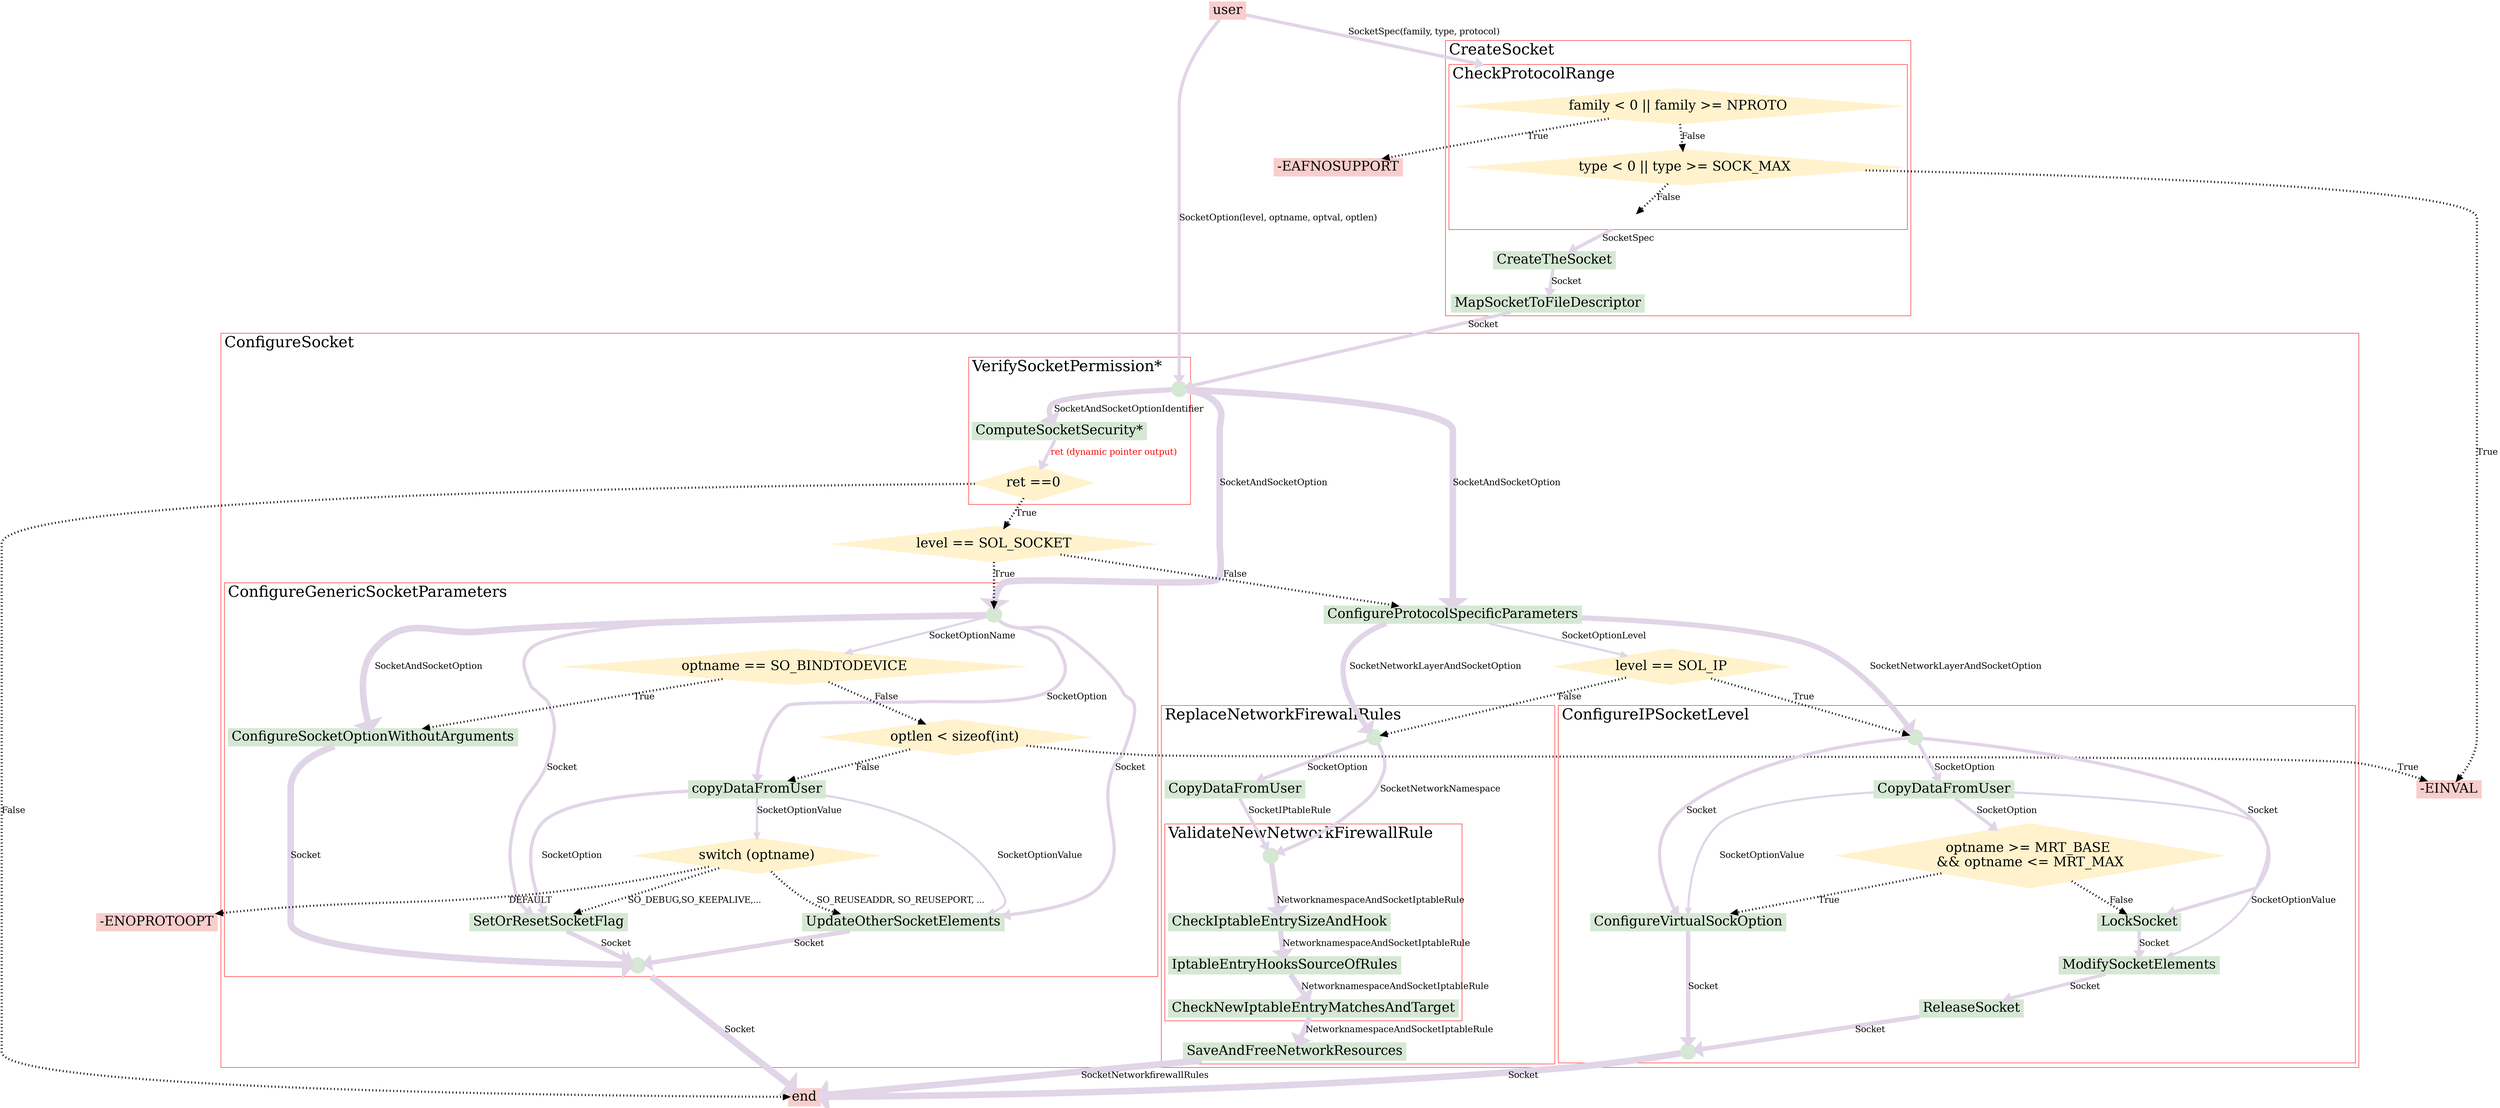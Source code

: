 digraph G {
   node [style=filled,  color="#D5E8D4", fontsize=30, shape=box];
   #edge [penwidth = 10, arrowsize=0.1, fontsize=20, color="#C2DFFF"];
   edge [penwidth = 7.5, fontsize=20, color="#E1D5E7"];
   compound=true;
   fontsize=35;
   labeljust=l;
   color="red";
   nodesep=2;
   rankdir="TD";

 #CreateSocket
  subgraph cluster_0 {
    #style=filled;
    #color=lightgrey;
    label = "CreateSocket";
    
    #CheckProtocolRange
    subgraph cluster_0_1 {
        label="CheckProtocolRange";
        
        decision0 [label="family < 0 || family >= NPROTO", shape=diamond, color="#FFF2CC"]
        decision1 [label="type < 0 || type >= SOCK_MAX", shape=diamond, color="#FFF2CC"]
        
        decision0 -> decision1 [label="False", style=dotted, penwidth = 5, color=black, arrowsize=1];
        
        point0 [shape="point",color=white,width=0.5];
        decision1 -> point0 [label="False", style=dotted, penwidth = 5, color=black, arrowsize=1];
    }
    #end CheckProtocolRange
    
    a0 [label="CreateTheSocket"]
    a1 [label="MapSocketToFileDescriptor"]
    point0 -> a0 [label="SocketSpec", ltail="cluster_0_1"];
    a0 -> a1 [label="Socket"];
  }
 #end CreateSocket
  

 subgraph cluster_1 {
    #style=filled;
    #color=lightgrey;
    label = "ConfigureSocket";
    
    point1 [shape=point,width=0.5]
     
    #VerifySocketPermission
    subgraph cluster_1_1 {
 
        label="VerifySocketPermission*";
        
        point1 -> b0 [label=" SocketAndSocketOptionIdentifier", penwidth = 12]
        b0 [label="ComputeSocketSecurity*"]
        decision2 [label="ret ==0", shape=diamond, color="#FFF2CC"]
        
        b0 -> decision2 [label="ret (dynamic pointer output)", fontcolor=red];
        
    }
    #end VerifySocketPermission
    
    decision3 [label="level == SOL_SOCKET", shape=diamond, color="#FFF2CC"];
    decision2 -> decision3 [label="True", style=dotted, penwidth = 5, color=black, arrowsize=1];
     
    b1 [label="ConfigureProtocolSpecificParameters"]
    
    decision3 -> b1 [label="False", style=dotted, penwidth = 5, color=black, arrowsize=1];
    
    decision4 [label="level == SOL_IP", shape=diamond, color="#FFF2CC"];
    
 
    
    #ReplaceNetworkFirewallRules
    subgraph cluster_1_2 {
        label="ReplaceNetworkFirewallRules";
        
        point7 [shape=point,width=0.5];
        b4 [label="CopyDataFromUser"];
        point7 -> b4 [label=" SocketOption"];
      
        #ValidateNewNetworkFirewallRule
         subgraph cluster_1_2_1 {
            label="ValidateNewNetworkFirewallRule";
            
            point8 [shape=point,width=0.5];
            b6 [label="CheckIptableEntrySizeAndHook"]
            b7 [label="IptableEntryHooksSourceOfRules"]
            b8 [label="CheckNewIptableEntryMatchesAndTarget"];
            
            point8 -> b6 [label="NetworknamespaceAndSocketIptableRule", penwidth = 12];
            b6->b7 [label="NetworknamespaceAndSocketIptableRule", penwidth = 12];
            b7->b8 [label="NetworknamespaceAndSocketIptableRule", penwidth = 12];
         }
        #end ValidateNewNetworkFirewallRule
        
        b4->point8 [label="SocketIPtableRule"];#lhead="cluster_1_2_1"];
        point7->point8 [label="SocketNetworkNamespace"];#lhead="cluster_1_2_1"];
        
        b8->b9 [label="NetworknamespaceAndSocketIptableRule", penwidth = 12];
        b9 [label="SaveAndFreeNetworkResources"];
    }
    #end ReplaceNetworkFirewallRules
    
    # ConfigureGenericSocketParameters
    subgraph cluster_1_3 {
        label="ConfigureGenericSocketParameters";
        
        point3 [shape=point, width=0.5];
        b2 [label="ConfigureSocketOptionWithoutArguments"];
        b10 [label="copyDataFromUser"];
        b11 [label="SetOrResetSocketFlag"];
        b12 [label="UpdateOtherSocketElements"];
        
        decision5 [label="optname == SO_BINDTODEVICE", shape=diamond, color="#FFF2CC"];
        decision6 [label="optlen < sizeof(int)", shape=diamond, color="#FFF2CC"];
        decision7 [label="switch (optname)", shape=diamond, color="#FFF2CC"];
        
        point3 -> decision5 [label="SocketOptionName", penwidth = 5];
        decision5 -> b2 [label="True", style=dotted, penwidth = 5, color=black, arrowsize=1];
        decision5 -> decision6 [label="False", style=dotted, penwidth = 5, color=black, arrowsize=1];
        
        decision6 -> b10 [label="False", style=dotted, penwidth = 5, color=black, arrowsize=1];
        b10 -> decision7 [label="SocketOptionValue", penwidth = 5];
        b10 -> b11 [label="SocketOption"];
        b10 -> b12 [label="SocketOptionValue", penwidth = 5];
        
        decision7 -> b11  [label="SO_DEBUG,SO_KEEPALIVE,...", style=dotted, penwidth = 5, color=black, arrowsize=1];
        decision7 -> b12  [label="SO_REUSEADDR, SO_REUSEPORT, ...  ", style=dotted, penwidth = 5, color=black, arrowsize=1];
        
        point3 -> b2 [label="SocketAndSocketOption", penwidth = 15];
        point3 -> b10 [label="SocketOption"];
        point3 -> b11 [label="Socket"];
        point3 -> b12 [label="Socket"];
        
        
        point4 [shape=point, width=0.5];
        
        b11 -> point4 [label="Socket", penwidth = 10];
        b12 -> point4 [label="Socket", penwidth = 10];
        b2 -> point4 [label="Socket", penwidth = 15];
        
    }
    #end ConfigureGenericSocketParameters
    
    # ConfigureIPSocketLevel
     subgraph cluster_1_4 {
        label="ConfigureIPSocketLevel";
        
        point5 [shape=point, width=0.5];
        b5 [label="CopyDataFromUser"];
        decision8 [label="optname >= MRT_BASE \n&& optname <= MRT_MAX", shape=diamond, color="#FFF2CC"];
        b13 [label="ConfigureVirtualSockOption"];
        b14 [label="LockSocket"];
        b15 [label="ModifySocketElements"];
        b16 [label="ReleaseSocket"];
        point6 [shape=point, width=0.5];
        
        point5 -> b5 [label="SocketOption", ltail=cluster_1_4];
        b5 -> decision8 [label="SocketOption"]
        decision8 -> b13 [label="True", style=dotted, penwidth = 5, color=black, arrowsize=1];
        decision8 -> b14 [label="False", style=dotted, penwidth = 5, color=black, arrowsize=1];
        point5 -> b13 [label="Socket"];
        point5 -> b14 [label="Socket"];
        
        b14 -> b15 [label="Socket"];
        b15 -> b16 [label="Socket"];
        b13 -> point6 [label="Socket", penwidth = 10];
        b16 -> point6 [label="Socket", penwidth = 10];
     }
    
    b1 -> decision4 [label="SocketOptionLevel", penwidth = 5];
    b1 -> point5 [label="SocketNetworkLayerAndSocketOption", penwidth = 12];
    b1 -> point7 [label="SocketNetworkLayerAndSocketOption", penwidth = 12]#lhead="cluster_1_2"];
    point1 -> b1 [label="SocketAndSocketOption", penwidth = 15];
    b5 -> b13 [label="SocketOptionValue", penwidth = 5];
    b5 -> b15 [label="SocketOptionValue", penwidth = 5];
    
    #point1 -> point3 [label="SocketAndSocketOption", ltail=cluster_1_1, lhead="cluster_1_3"];
    point1 -> point3 [label="SocketAndSocketOption", penwidth = 15];
    decision3 -> point3 [label="True", style=dotted, penwidth = 5, color=black, arrowsize=1];
    
    decision4 -> point5 [label="True", style=dotted, penwidth = 5, color=black, arrowsize=1];
    decision4 -> point7 [label="False", style=dotted, penwidth = 5, color=black, arrowsize=1];
    
  }
  # end ConfigureIPSocketLevel
  
  user -> decision0 [label="SocketSpec(family, type, protocol)", lhead=cluster_0_1];

  a1->point1 [label="Socket"];
  user -> point1 [label="SocketOption(level, optname, optval, optlen)"];
 
 

  user [style= filled, color="#F8CECC"];
  end [style= filled, color="#F8CECC"];
  exit1 [style= filled, color="#F8CECC",label="-EAFNOSUPPORT"];
  exit2 [style= filled, color="#F8CECC",label="-EINVAL"];
  exit5 [style= filled, color="#F8CECC",label="-ENOPROTOOPT"];
  
  
  decision0 -> exit1 [label="True", style=dotted, penwidth = 5, color=black, arrowsize=1];
  decision1 -> exit2 [label="True", style=dotted, penwidth = 5, color=black, arrowsize=1];
  decision6 -> exit2 [label="True", style=dotted, penwidth = 5, color=black, arrowsize=1];
  decision7 -> exit5 [label="DEFAULT", style=dotted, penwidth = 5, color=black, arrowsize=1];
  
  point6 -> end [label="Socket",penwidth = 15];
  b9 -> end [label=" SocketNetworkfirewallRules", penwidth = 15];
  decision2 -> end [label="False", style=dotted, penwidth = 5, color=black, arrowsize=1];
  point4 -> end [label="Socket",ltail=cluster_1_3, penwidth = 15];
  
}